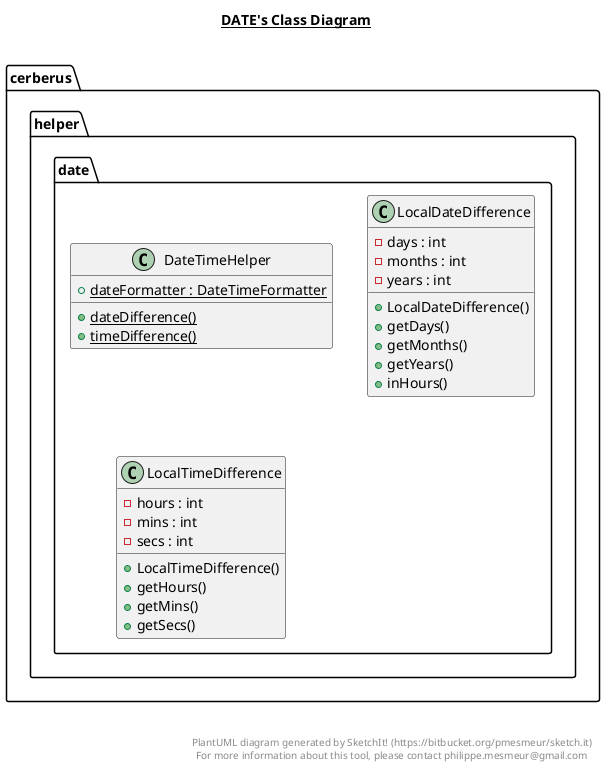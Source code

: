 @startuml

title __DATE's Class Diagram__\n

  namespace cerberus {
    namespace helper.date {
      class cerberus.helper.date.DateTimeHelper {
          {static} + dateFormatter : DateTimeFormatter
          {static} + dateDifference()
          {static} + timeDifference()
      }
    }
  }
  

  namespace cerberus {
    namespace helper.date {
      class cerberus.helper.date.LocalDateDifference {
          - days : int
          - months : int
          - years : int
          + LocalDateDifference()
          + getDays()
          + getMonths()
          + getYears()
          + inHours()
      }
    }
  }
  

  namespace cerberus {
    namespace helper.date {
      class cerberus.helper.date.LocalTimeDifference {
          - hours : int
          - mins : int
          - secs : int
          + LocalTimeDifference()
          + getHours()
          + getMins()
          + getSecs()
      }
    }
  }
  



right footer


PlantUML diagram generated by SketchIt! (https://bitbucket.org/pmesmeur/sketch.it)
For more information about this tool, please contact philippe.mesmeur@gmail.com
endfooter

@enduml
